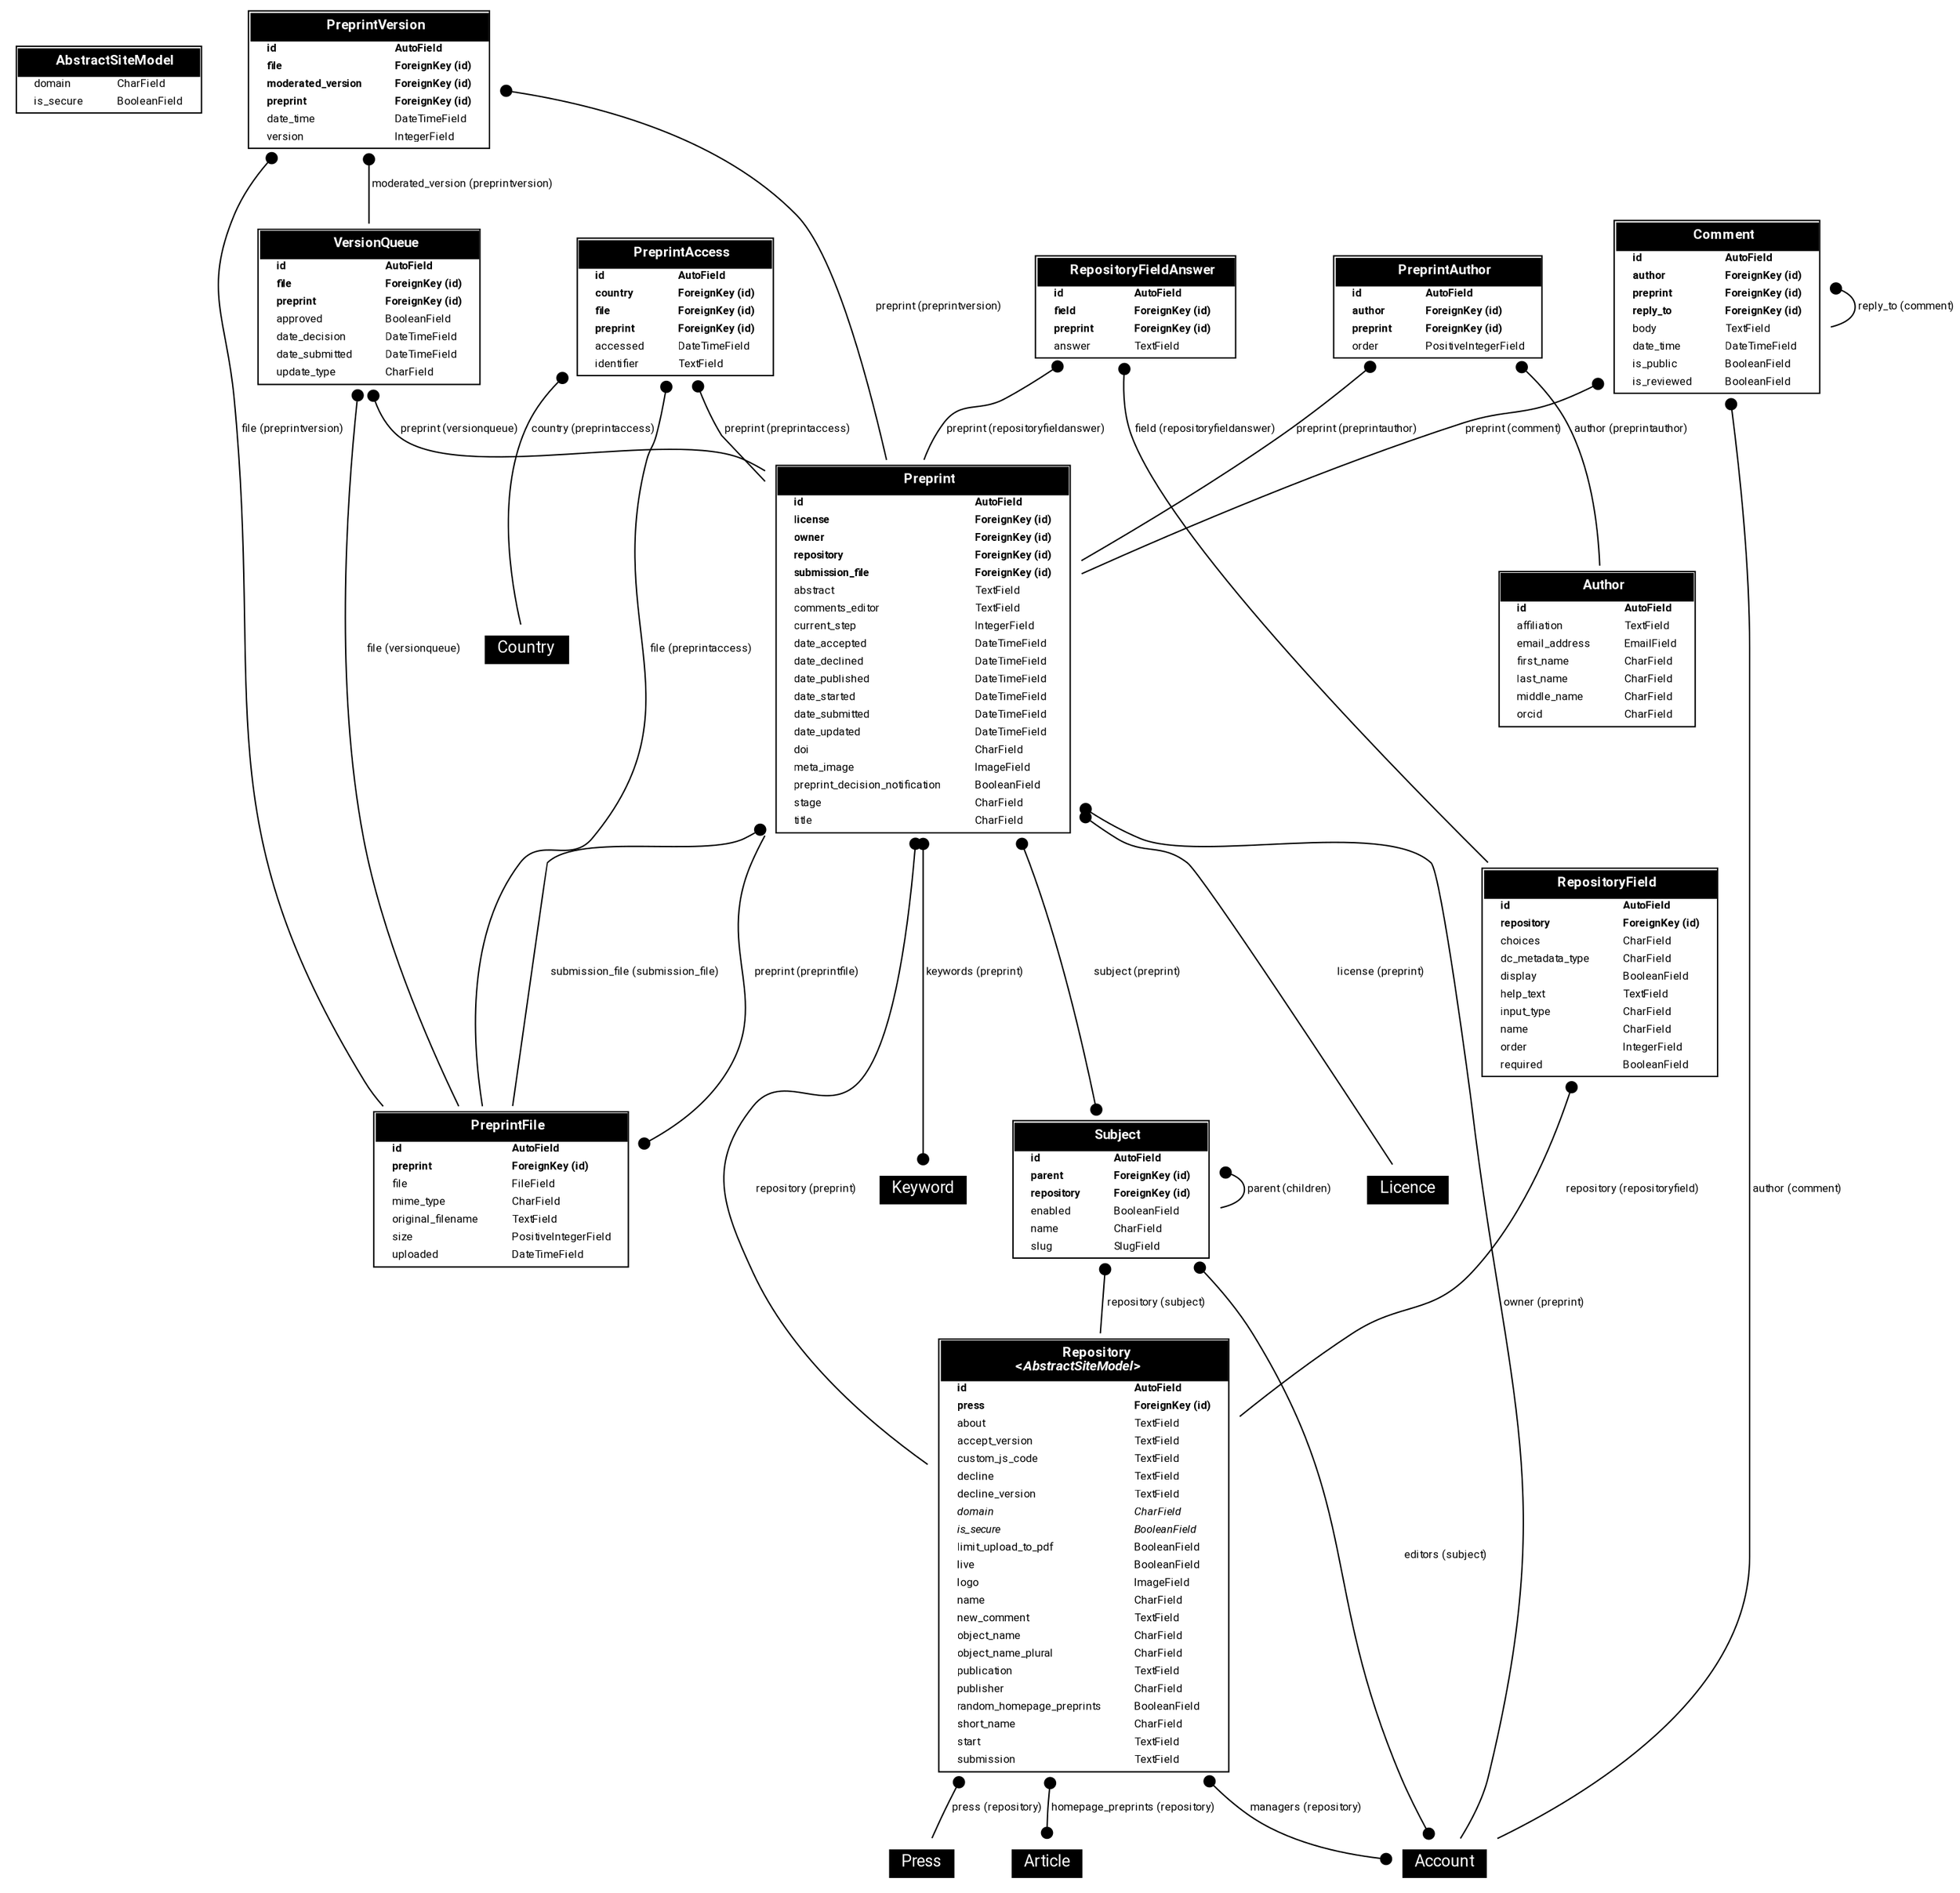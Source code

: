 digraph model_graph {
  // Dotfile by Django-Extensions graph_models
  // Created: 2020-08-31 16:04
  // Cli Options: repository

  fontname = "Roboto"
  fontsize = 8
  splines  = true

  node [
    fontname = "Roboto"
    fontsize = 8
    shape = "plaintext"
  ]

  edge [
    fontname = "Roboto"
    fontsize = 8
  ]

  // Labels


  core_model_utils_AbstractSiteModel [label=<
    <TABLE BGCOLOR="white" BORDER="1" CELLBORDER="0" CELLSPACING="0">
    <TR><TD COLSPAN="2" CELLPADDING="5" ALIGN="CENTER" BGCOLOR="#000000">
    <FONT FACE="Roboto" COLOR="white" POINT-SIZE="10"><B>
    AbstractSiteModel
    </B></FONT></TD></TR>
  
  
    <TR><TD ALIGN="LEFT" BORDER="0">
    <FONT FACE="Roboto">domain</FONT>
    </TD><TD ALIGN="LEFT">
    <FONT FACE="Roboto">CharField</FONT>
    </TD></TR>
  
  
  
    <TR><TD ALIGN="LEFT" BORDER="0">
    <FONT COLOR="#000000" FACE="Roboto">is_secure</FONT>
    </TD><TD ALIGN="LEFT">
    <FONT COLOR="#000000" FACE="Roboto">BooleanField</FONT>
    </TD></TR>
  
  
    </TABLE>
    >]

  repository_models_Repository [label=<
    <TABLE BGCOLOR="white" BORDER="1" CELLBORDER="0" CELLSPACING="0">
    <TR><TD COLSPAN="2" CELLPADDING="5" ALIGN="CENTER" BGCOLOR="#000000">
    <FONT FACE="Roboto" COLOR="white" POINT-SIZE="10"><B>
    Repository<BR/>&lt;<FONT FACE="Roboto"><I>AbstractSiteModel</I></FONT>&gt;
    </B></FONT></TD></TR>
  
  
    <TR><TD ALIGN="LEFT" BORDER="0">
    <FONT FACE="Roboto"><B>id</B></FONT>
    </TD><TD ALIGN="LEFT">
    <FONT FACE="Roboto"><B>AutoField</B></FONT>
    </TD></TR>
  
  
  
    <TR><TD ALIGN="LEFT" BORDER="0">
    <FONT FACE="Roboto"><B>press</B></FONT>
    </TD><TD ALIGN="LEFT">
    <FONT FACE="Roboto"><B>ForeignKey (id)</B></FONT>
    </TD></TR>
  
  
  
    <TR><TD ALIGN="LEFT" BORDER="0">
    <FONT COLOR="#000000" FACE="Roboto">about</FONT>
    </TD><TD ALIGN="LEFT">
    <FONT COLOR="#000000" FACE="Roboto">TextField</FONT>
    </TD></TR>
  
  
  
    <TR><TD ALIGN="LEFT" BORDER="0">
    <FONT COLOR="#000000" FACE="Roboto">accept_version</FONT>
    </TD><TD ALIGN="LEFT">
    <FONT COLOR="#000000" FACE="Roboto">TextField</FONT>
    </TD></TR>
  
  
  
    <TR><TD ALIGN="LEFT" BORDER="0">
    <FONT COLOR="#000000" FACE="Roboto">custom_js_code</FONT>
    </TD><TD ALIGN="LEFT">
    <FONT COLOR="#000000" FACE="Roboto">TextField</FONT>
    </TD></TR>
  
  
  
    <TR><TD ALIGN="LEFT" BORDER="0">
    <FONT COLOR="#000000" FACE="Roboto">decline</FONT>
    </TD><TD ALIGN="LEFT">
    <FONT COLOR="#000000" FACE="Roboto">TextField</FONT>
    </TD></TR>
  
  
  
    <TR><TD ALIGN="LEFT" BORDER="0">
    <FONT COLOR="#000000" FACE="Roboto">decline_version</FONT>
    </TD><TD ALIGN="LEFT">
    <FONT COLOR="#000000" FACE="Roboto">TextField</FONT>
    </TD></TR>
  
  
  
    <TR><TD ALIGN="LEFT" BORDER="0">
    <FONT FACE="Roboto"><I>domain</I></FONT>
    </TD><TD ALIGN="LEFT">
    <FONT FACE="Roboto"><I>CharField</I></FONT>
    </TD></TR>
  
  
  
    <TR><TD ALIGN="LEFT" BORDER="0">
    <FONT COLOR="#000000" FACE="Roboto"><I>is_secure</I></FONT>
    </TD><TD ALIGN="LEFT">
    <FONT COLOR="#000000" FACE="Roboto"><I>BooleanField</I></FONT>
    </TD></TR>
  
  
  
    <TR><TD ALIGN="LEFT" BORDER="0">
    <FONT COLOR="#000000" FACE="Roboto">limit_upload_to_pdf</FONT>
    </TD><TD ALIGN="LEFT">
    <FONT COLOR="#000000" FACE="Roboto">BooleanField</FONT>
    </TD></TR>
  
  
  
    <TR><TD ALIGN="LEFT" BORDER="0">
    <FONT COLOR="#000000" FACE="Roboto">live</FONT>
    </TD><TD ALIGN="LEFT">
    <FONT COLOR="#000000" FACE="Roboto">BooleanField</FONT>
    </TD></TR>
  
  
  
    <TR><TD ALIGN="LEFT" BORDER="0">
    <FONT COLOR="#000000" FACE="Roboto">logo</FONT>
    </TD><TD ALIGN="LEFT">
    <FONT COLOR="#000000" FACE="Roboto">ImageField</FONT>
    </TD></TR>
  
  
  
    <TR><TD ALIGN="LEFT" BORDER="0">
    <FONT FACE="Roboto">name</FONT>
    </TD><TD ALIGN="LEFT">
    <FONT FACE="Roboto">CharField</FONT>
    </TD></TR>
  
  
  
    <TR><TD ALIGN="LEFT" BORDER="0">
    <FONT COLOR="#000000" FACE="Roboto">new_comment</FONT>
    </TD><TD ALIGN="LEFT">
    <FONT COLOR="#000000" FACE="Roboto">TextField</FONT>
    </TD></TR>
  
  
  
    <TR><TD ALIGN="LEFT" BORDER="0">
    <FONT FACE="Roboto">object_name</FONT>
    </TD><TD ALIGN="LEFT">
    <FONT FACE="Roboto">CharField</FONT>
    </TD></TR>
  
  
  
    <TR><TD ALIGN="LEFT" BORDER="0">
    <FONT FACE="Roboto">object_name_plural</FONT>
    </TD><TD ALIGN="LEFT">
    <FONT FACE="Roboto">CharField</FONT>
    </TD></TR>
  
  
  
    <TR><TD ALIGN="LEFT" BORDER="0">
    <FONT COLOR="#000000" FACE="Roboto">publication</FONT>
    </TD><TD ALIGN="LEFT">
    <FONT COLOR="#000000" FACE="Roboto">TextField</FONT>
    </TD></TR>
  
  
  
    <TR><TD ALIGN="LEFT" BORDER="0">
    <FONT FACE="Roboto">publisher</FONT>
    </TD><TD ALIGN="LEFT">
    <FONT FACE="Roboto">CharField</FONT>
    </TD></TR>
  
  
  
    <TR><TD ALIGN="LEFT" BORDER="0">
    <FONT COLOR="#000000" FACE="Roboto">random_homepage_preprints</FONT>
    </TD><TD ALIGN="LEFT">
    <FONT COLOR="#000000" FACE="Roboto">BooleanField</FONT>
    </TD></TR>
  
  
  
    <TR><TD ALIGN="LEFT" BORDER="0">
    <FONT FACE="Roboto">short_name</FONT>
    </TD><TD ALIGN="LEFT">
    <FONT FACE="Roboto">CharField</FONT>
    </TD></TR>
  
  
  
    <TR><TD ALIGN="LEFT" BORDER="0">
    <FONT COLOR="#000000" FACE="Roboto">start</FONT>
    </TD><TD ALIGN="LEFT">
    <FONT COLOR="#000000" FACE="Roboto">TextField</FONT>
    </TD></TR>
  
  
  
    <TR><TD ALIGN="LEFT" BORDER="0">
    <FONT COLOR="#000000" FACE="Roboto">submission</FONT>
    </TD><TD ALIGN="LEFT">
    <FONT COLOR="#000000" FACE="Roboto">TextField</FONT>
    </TD></TR>
  
  
    </TABLE>
    >]

  repository_models_RepositoryField [label=<
    <TABLE BGCOLOR="white" BORDER="1" CELLBORDER="0" CELLSPACING="0">
    <TR><TD COLSPAN="2" CELLPADDING="5" ALIGN="CENTER" BGCOLOR="#000000">
    <FONT FACE="Roboto" COLOR="white" POINT-SIZE="10"><B>
    RepositoryField
    </B></FONT></TD></TR>
  
  
    <TR><TD ALIGN="LEFT" BORDER="0">
    <FONT FACE="Roboto"><B>id</B></FONT>
    </TD><TD ALIGN="LEFT">
    <FONT FACE="Roboto"><B>AutoField</B></FONT>
    </TD></TR>
  
  
  
    <TR><TD ALIGN="LEFT" BORDER="0">
    <FONT FACE="Roboto"><B>repository</B></FONT>
    </TD><TD ALIGN="LEFT">
    <FONT FACE="Roboto"><B>ForeignKey (id)</B></FONT>
    </TD></TR>
  
  
  
    <TR><TD ALIGN="LEFT" BORDER="0">
    <FONT COLOR="#000000" FACE="Roboto">choices</FONT>
    </TD><TD ALIGN="LEFT">
    <FONT COLOR="#000000" FACE="Roboto">CharField</FONT>
    </TD></TR>
  
  
  
    <TR><TD ALIGN="LEFT" BORDER="0">
    <FONT COLOR="#000000" FACE="Roboto">dc_metadata_type</FONT>
    </TD><TD ALIGN="LEFT">
    <FONT COLOR="#000000" FACE="Roboto">CharField</FONT>
    </TD></TR>
  
  
  
    <TR><TD ALIGN="LEFT" BORDER="0">
    <FONT COLOR="#000000" FACE="Roboto">display</FONT>
    </TD><TD ALIGN="LEFT">
    <FONT COLOR="#000000" FACE="Roboto">BooleanField</FONT>
    </TD></TR>
  
  
  
    <TR><TD ALIGN="LEFT" BORDER="0">
    <FONT COLOR="#000000" FACE="Roboto">help_text</FONT>
    </TD><TD ALIGN="LEFT">
    <FONT COLOR="#000000" FACE="Roboto">TextField</FONT>
    </TD></TR>
  
  
  
    <TR><TD ALIGN="LEFT" BORDER="0">
    <FONT FACE="Roboto">input_type</FONT>
    </TD><TD ALIGN="LEFT">
    <FONT FACE="Roboto">CharField</FONT>
    </TD></TR>
  
  
  
    <TR><TD ALIGN="LEFT" BORDER="0">
    <FONT FACE="Roboto">name</FONT>
    </TD><TD ALIGN="LEFT">
    <FONT FACE="Roboto">CharField</FONT>
    </TD></TR>
  
  
  
    <TR><TD ALIGN="LEFT" BORDER="0">
    <FONT FACE="Roboto">order</FONT>
    </TD><TD ALIGN="LEFT">
    <FONT FACE="Roboto">IntegerField</FONT>
    </TD></TR>
  
  
  
    <TR><TD ALIGN="LEFT" BORDER="0">
    <FONT COLOR="#000000" FACE="Roboto">required</FONT>
    </TD><TD ALIGN="LEFT">
    <FONT COLOR="#000000" FACE="Roboto">BooleanField</FONT>
    </TD></TR>
  
  
    </TABLE>
    >]

  repository_models_RepositoryFieldAnswer [label=<
    <TABLE BGCOLOR="white" BORDER="1" CELLBORDER="0" CELLSPACING="0">
    <TR><TD COLSPAN="2" CELLPADDING="5" ALIGN="CENTER" BGCOLOR="#000000">
    <FONT FACE="Roboto" COLOR="white" POINT-SIZE="10"><B>
    RepositoryFieldAnswer
    </B></FONT></TD></TR>
  
  
    <TR><TD ALIGN="LEFT" BORDER="0">
    <FONT FACE="Roboto"><B>id</B></FONT>
    </TD><TD ALIGN="LEFT">
    <FONT FACE="Roboto"><B>AutoField</B></FONT>
    </TD></TR>
  
  
  
    <TR><TD ALIGN="LEFT" BORDER="0">
    <FONT COLOR="#000000" FACE="Roboto"><B>field</B></FONT>
    </TD><TD ALIGN="LEFT">
    <FONT COLOR="#000000" FACE="Roboto"><B>ForeignKey (id)</B></FONT>
    </TD></TR>
  
  
  
    <TR><TD ALIGN="LEFT" BORDER="0">
    <FONT FACE="Roboto"><B>preprint</B></FONT>
    </TD><TD ALIGN="LEFT">
    <FONT FACE="Roboto"><B>ForeignKey (id)</B></FONT>
    </TD></TR>
  
  
  
    <TR><TD ALIGN="LEFT" BORDER="0">
    <FONT FACE="Roboto">answer</FONT>
    </TD><TD ALIGN="LEFT">
    <FONT FACE="Roboto">TextField</FONT>
    </TD></TR>
  
  
    </TABLE>
    >]

  repository_models_Preprint [label=<
    <TABLE BGCOLOR="white" BORDER="1" CELLBORDER="0" CELLSPACING="0">
    <TR><TD COLSPAN="2" CELLPADDING="5" ALIGN="CENTER" BGCOLOR="#000000">
    <FONT FACE="Roboto" COLOR="white" POINT-SIZE="10"><B>
    Preprint
    </B></FONT></TD></TR>
  
  
    <TR><TD ALIGN="LEFT" BORDER="0">
    <FONT FACE="Roboto"><B>id</B></FONT>
    </TD><TD ALIGN="LEFT">
    <FONT FACE="Roboto"><B>AutoField</B></FONT>
    </TD></TR>
  
  
  
    <TR><TD ALIGN="LEFT" BORDER="0">
    <FONT COLOR="#000000" FACE="Roboto"><B>license</B></FONT>
    </TD><TD ALIGN="LEFT">
    <FONT COLOR="#000000" FACE="Roboto"><B>ForeignKey (id)</B></FONT>
    </TD></TR>
  
  
  
    <TR><TD ALIGN="LEFT" BORDER="0">
    <FONT FACE="Roboto"><B>owner</B></FONT>
    </TD><TD ALIGN="LEFT">
    <FONT FACE="Roboto"><B>ForeignKey (id)</B></FONT>
    </TD></TR>
  
  
  
    <TR><TD ALIGN="LEFT" BORDER="0">
    <FONT FACE="Roboto"><B>repository</B></FONT>
    </TD><TD ALIGN="LEFT">
    <FONT FACE="Roboto"><B>ForeignKey (id)</B></FONT>
    </TD></TR>
  
  
  
    <TR><TD ALIGN="LEFT" BORDER="0">
    <FONT COLOR="#000000" FACE="Roboto"><B>submission_file</B></FONT>
    </TD><TD ALIGN="LEFT">
    <FONT COLOR="#000000" FACE="Roboto"><B>ForeignKey (id)</B></FONT>
    </TD></TR>
  
  
  
    <TR><TD ALIGN="LEFT" BORDER="0">
    <FONT COLOR="#000000" FACE="Roboto">abstract</FONT>
    </TD><TD ALIGN="LEFT">
    <FONT COLOR="#000000" FACE="Roboto">TextField</FONT>
    </TD></TR>
  
  
  
    <TR><TD ALIGN="LEFT" BORDER="0">
    <FONT COLOR="#000000" FACE="Roboto">comments_editor</FONT>
    </TD><TD ALIGN="LEFT">
    <FONT COLOR="#000000" FACE="Roboto">TextField</FONT>
    </TD></TR>
  
  
  
    <TR><TD ALIGN="LEFT" BORDER="0">
    <FONT FACE="Roboto">current_step</FONT>
    </TD><TD ALIGN="LEFT">
    <FONT FACE="Roboto">IntegerField</FONT>
    </TD></TR>
  
  
  
    <TR><TD ALIGN="LEFT" BORDER="0">
    <FONT COLOR="#000000" FACE="Roboto">date_accepted</FONT>
    </TD><TD ALIGN="LEFT">
    <FONT COLOR="#000000" FACE="Roboto">DateTimeField</FONT>
    </TD></TR>
  
  
  
    <TR><TD ALIGN="LEFT" BORDER="0">
    <FONT COLOR="#000000" FACE="Roboto">date_declined</FONT>
    </TD><TD ALIGN="LEFT">
    <FONT COLOR="#000000" FACE="Roboto">DateTimeField</FONT>
    </TD></TR>
  
  
  
    <TR><TD ALIGN="LEFT" BORDER="0">
    <FONT COLOR="#000000" FACE="Roboto">date_published</FONT>
    </TD><TD ALIGN="LEFT">
    <FONT COLOR="#000000" FACE="Roboto">DateTimeField</FONT>
    </TD></TR>
  
  
  
    <TR><TD ALIGN="LEFT" BORDER="0">
    <FONT FACE="Roboto">date_started</FONT>
    </TD><TD ALIGN="LEFT">
    <FONT FACE="Roboto">DateTimeField</FONT>
    </TD></TR>
  
  
  
    <TR><TD ALIGN="LEFT" BORDER="0">
    <FONT COLOR="#000000" FACE="Roboto">date_submitted</FONT>
    </TD><TD ALIGN="LEFT">
    <FONT COLOR="#000000" FACE="Roboto">DateTimeField</FONT>
    </TD></TR>
  
  
  
    <TR><TD ALIGN="LEFT" BORDER="0">
    <FONT COLOR="#000000" FACE="Roboto">date_updated</FONT>
    </TD><TD ALIGN="LEFT">
    <FONT COLOR="#000000" FACE="Roboto">DateTimeField</FONT>
    </TD></TR>
  
  
  
    <TR><TD ALIGN="LEFT" BORDER="0">
    <FONT COLOR="#000000" FACE="Roboto">doi</FONT>
    </TD><TD ALIGN="LEFT">
    <FONT COLOR="#000000" FACE="Roboto">CharField</FONT>
    </TD></TR>
  
  
  
    <TR><TD ALIGN="LEFT" BORDER="0">
    <FONT COLOR="#000000" FACE="Roboto">meta_image</FONT>
    </TD><TD ALIGN="LEFT">
    <FONT COLOR="#000000" FACE="Roboto">ImageField</FONT>
    </TD></TR>
  
  
  
    <TR><TD ALIGN="LEFT" BORDER="0">
    <FONT COLOR="#000000" FACE="Roboto">preprint_decision_notification</FONT>
    </TD><TD ALIGN="LEFT">
    <FONT COLOR="#000000" FACE="Roboto">BooleanField</FONT>
    </TD></TR>
  
  
  
    <TR><TD ALIGN="LEFT" BORDER="0">
    <FONT FACE="Roboto">stage</FONT>
    </TD><TD ALIGN="LEFT">
    <FONT FACE="Roboto">CharField</FONT>
    </TD></TR>
  
  
  
    <TR><TD ALIGN="LEFT" BORDER="0">
    <FONT FACE="Roboto">title</FONT>
    </TD><TD ALIGN="LEFT">
    <FONT FACE="Roboto">CharField</FONT>
    </TD></TR>
  
  
    </TABLE>
    >]

  repository_models_PreprintFile [label=<
    <TABLE BGCOLOR="white" BORDER="1" CELLBORDER="0" CELLSPACING="0">
    <TR><TD COLSPAN="2" CELLPADDING="5" ALIGN="CENTER" BGCOLOR="#000000">
    <FONT FACE="Roboto" COLOR="white" POINT-SIZE="10"><B>
    PreprintFile
    </B></FONT></TD></TR>
  
  
    <TR><TD ALIGN="LEFT" BORDER="0">
    <FONT FACE="Roboto"><B>id</B></FONT>
    </TD><TD ALIGN="LEFT">
    <FONT FACE="Roboto"><B>AutoField</B></FONT>
    </TD></TR>
  
  
  
    <TR><TD ALIGN="LEFT" BORDER="0">
    <FONT FACE="Roboto"><B>preprint</B></FONT>
    </TD><TD ALIGN="LEFT">
    <FONT FACE="Roboto"><B>ForeignKey (id)</B></FONT>
    </TD></TR>
  
  
  
    <TR><TD ALIGN="LEFT" BORDER="0">
    <FONT FACE="Roboto">file</FONT>
    </TD><TD ALIGN="LEFT">
    <FONT FACE="Roboto">FileField</FONT>
    </TD></TR>
  
  
  
    <TR><TD ALIGN="LEFT" BORDER="0">
    <FONT COLOR="#000000" FACE="Roboto">mime_type</FONT>
    </TD><TD ALIGN="LEFT">
    <FONT COLOR="#000000" FACE="Roboto">CharField</FONT>
    </TD></TR>
  
  
  
    <TR><TD ALIGN="LEFT" BORDER="0">
    <FONT FACE="Roboto">original_filename</FONT>
    </TD><TD ALIGN="LEFT">
    <FONT FACE="Roboto">TextField</FONT>
    </TD></TR>
  
  
  
    <TR><TD ALIGN="LEFT" BORDER="0">
    <FONT FACE="Roboto">size</FONT>
    </TD><TD ALIGN="LEFT">
    <FONT FACE="Roboto">PositiveIntegerField</FONT>
    </TD></TR>
  
  
  
    <TR><TD ALIGN="LEFT" BORDER="0">
    <FONT FACE="Roboto">uploaded</FONT>
    </TD><TD ALIGN="LEFT">
    <FONT FACE="Roboto">DateTimeField</FONT>
    </TD></TR>
  
  
    </TABLE>
    >]

  repository_models_PreprintAccess [label=<
    <TABLE BGCOLOR="white" BORDER="1" CELLBORDER="0" CELLSPACING="0">
    <TR><TD COLSPAN="2" CELLPADDING="5" ALIGN="CENTER" BGCOLOR="#000000">
    <FONT FACE="Roboto" COLOR="white" POINT-SIZE="10"><B>
    PreprintAccess
    </B></FONT></TD></TR>
  
  
    <TR><TD ALIGN="LEFT" BORDER="0">
    <FONT FACE="Roboto"><B>id</B></FONT>
    </TD><TD ALIGN="LEFT">
    <FONT FACE="Roboto"><B>AutoField</B></FONT>
    </TD></TR>
  
  
  
    <TR><TD ALIGN="LEFT" BORDER="0">
    <FONT COLOR="#000000" FACE="Roboto"><B>country</B></FONT>
    </TD><TD ALIGN="LEFT">
    <FONT COLOR="#000000" FACE="Roboto"><B>ForeignKey (id)</B></FONT>
    </TD></TR>
  
  
  
    <TR><TD ALIGN="LEFT" BORDER="0">
    <FONT COLOR="#000000" FACE="Roboto"><B>file</B></FONT>
    </TD><TD ALIGN="LEFT">
    <FONT COLOR="#000000" FACE="Roboto"><B>ForeignKey (id)</B></FONT>
    </TD></TR>
  
  
  
    <TR><TD ALIGN="LEFT" BORDER="0">
    <FONT FACE="Roboto"><B>preprint</B></FONT>
    </TD><TD ALIGN="LEFT">
    <FONT FACE="Roboto"><B>ForeignKey (id)</B></FONT>
    </TD></TR>
  
  
  
    <TR><TD ALIGN="LEFT" BORDER="0">
    <FONT COLOR="#000000" FACE="Roboto">accessed</FONT>
    </TD><TD ALIGN="LEFT">
    <FONT COLOR="#000000" FACE="Roboto">DateTimeField</FONT>
    </TD></TR>
  
  
  
    <TR><TD ALIGN="LEFT" BORDER="0">
    <FONT COLOR="#000000" FACE="Roboto">identifier</FONT>
    </TD><TD ALIGN="LEFT">
    <FONT COLOR="#000000" FACE="Roboto">TextField</FONT>
    </TD></TR>
  
  
    </TABLE>
    >]

  repository_models_PreprintAuthor [label=<
    <TABLE BGCOLOR="white" BORDER="1" CELLBORDER="0" CELLSPACING="0">
    <TR><TD COLSPAN="2" CELLPADDING="5" ALIGN="CENTER" BGCOLOR="#000000">
    <FONT FACE="Roboto" COLOR="white" POINT-SIZE="10"><B>
    PreprintAuthor
    </B></FONT></TD></TR>
  
  
    <TR><TD ALIGN="LEFT" BORDER="0">
    <FONT FACE="Roboto"><B>id</B></FONT>
    </TD><TD ALIGN="LEFT">
    <FONT FACE="Roboto"><B>AutoField</B></FONT>
    </TD></TR>
  
  
  
    <TR><TD ALIGN="LEFT" BORDER="0">
    <FONT FACE="Roboto"><B>author</B></FONT>
    </TD><TD ALIGN="LEFT">
    <FONT FACE="Roboto"><B>ForeignKey (id)</B></FONT>
    </TD></TR>
  
  
  
    <TR><TD ALIGN="LEFT" BORDER="0">
    <FONT FACE="Roboto"><B>preprint</B></FONT>
    </TD><TD ALIGN="LEFT">
    <FONT FACE="Roboto"><B>ForeignKey (id)</B></FONT>
    </TD></TR>
  
  
  
    <TR><TD ALIGN="LEFT" BORDER="0">
    <FONT FACE="Roboto">order</FONT>
    </TD><TD ALIGN="LEFT">
    <FONT FACE="Roboto">PositiveIntegerField</FONT>
    </TD></TR>
  
  
    </TABLE>
    >]

  repository_models_Author [label=<
    <TABLE BGCOLOR="white" BORDER="1" CELLBORDER="0" CELLSPACING="0">
    <TR><TD COLSPAN="2" CELLPADDING="5" ALIGN="CENTER" BGCOLOR="#000000">
    <FONT FACE="Roboto" COLOR="white" POINT-SIZE="10"><B>
    Author
    </B></FONT></TD></TR>
  
  
    <TR><TD ALIGN="LEFT" BORDER="0">
    <FONT FACE="Roboto"><B>id</B></FONT>
    </TD><TD ALIGN="LEFT">
    <FONT FACE="Roboto"><B>AutoField</B></FONT>
    </TD></TR>
  
  
  
    <TR><TD ALIGN="LEFT" BORDER="0">
    <FONT COLOR="#000000" FACE="Roboto">affiliation</FONT>
    </TD><TD ALIGN="LEFT">
    <FONT COLOR="#000000" FACE="Roboto">TextField</FONT>
    </TD></TR>
  
  
  
    <TR><TD ALIGN="LEFT" BORDER="0">
    <FONT FACE="Roboto">email_address</FONT>
    </TD><TD ALIGN="LEFT">
    <FONT FACE="Roboto">EmailField</FONT>
    </TD></TR>
  
  
  
    <TR><TD ALIGN="LEFT" BORDER="0">
    <FONT FACE="Roboto">first_name</FONT>
    </TD><TD ALIGN="LEFT">
    <FONT FACE="Roboto">CharField</FONT>
    </TD></TR>
  
  
  
    <TR><TD ALIGN="LEFT" BORDER="0">
    <FONT FACE="Roboto">last_name</FONT>
    </TD><TD ALIGN="LEFT">
    <FONT FACE="Roboto">CharField</FONT>
    </TD></TR>
  
  
  
    <TR><TD ALIGN="LEFT" BORDER="0">
    <FONT COLOR="#000000" FACE="Roboto">middle_name</FONT>
    </TD><TD ALIGN="LEFT">
    <FONT COLOR="#000000" FACE="Roboto">CharField</FONT>
    </TD></TR>
  
  
  
    <TR><TD ALIGN="LEFT" BORDER="0">
    <FONT COLOR="#000000" FACE="Roboto">orcid</FONT>
    </TD><TD ALIGN="LEFT">
    <FONT COLOR="#000000" FACE="Roboto">CharField</FONT>
    </TD></TR>
  
  
    </TABLE>
    >]

  repository_models_PreprintVersion [label=<
    <TABLE BGCOLOR="white" BORDER="1" CELLBORDER="0" CELLSPACING="0">
    <TR><TD COLSPAN="2" CELLPADDING="5" ALIGN="CENTER" BGCOLOR="#000000">
    <FONT FACE="Roboto" COLOR="white" POINT-SIZE="10"><B>
    PreprintVersion
    </B></FONT></TD></TR>
  
  
    <TR><TD ALIGN="LEFT" BORDER="0">
    <FONT FACE="Roboto"><B>id</B></FONT>
    </TD><TD ALIGN="LEFT">
    <FONT FACE="Roboto"><B>AutoField</B></FONT>
    </TD></TR>
  
  
  
    <TR><TD ALIGN="LEFT" BORDER="0">
    <FONT FACE="Roboto"><B>file</B></FONT>
    </TD><TD ALIGN="LEFT">
    <FONT FACE="Roboto"><B>ForeignKey (id)</B></FONT>
    </TD></TR>
  
  
  
    <TR><TD ALIGN="LEFT" BORDER="0">
    <FONT COLOR="#000000" FACE="Roboto"><B>moderated_version</B></FONT>
    </TD><TD ALIGN="LEFT">
    <FONT COLOR="#000000" FACE="Roboto"><B>ForeignKey (id)</B></FONT>
    </TD></TR>
  
  
  
    <TR><TD ALIGN="LEFT" BORDER="0">
    <FONT FACE="Roboto"><B>preprint</B></FONT>
    </TD><TD ALIGN="LEFT">
    <FONT FACE="Roboto"><B>ForeignKey (id)</B></FONT>
    </TD></TR>
  
  
  
    <TR><TD ALIGN="LEFT" BORDER="0">
    <FONT FACE="Roboto">date_time</FONT>
    </TD><TD ALIGN="LEFT">
    <FONT FACE="Roboto">DateTimeField</FONT>
    </TD></TR>
  
  
  
    <TR><TD ALIGN="LEFT" BORDER="0">
    <FONT FACE="Roboto">version</FONT>
    </TD><TD ALIGN="LEFT">
    <FONT FACE="Roboto">IntegerField</FONT>
    </TD></TR>
  
  
    </TABLE>
    >]

  repository_models_Comment [label=<
    <TABLE BGCOLOR="white" BORDER="1" CELLBORDER="0" CELLSPACING="0">
    <TR><TD COLSPAN="2" CELLPADDING="5" ALIGN="CENTER" BGCOLOR="#000000">
    <FONT FACE="Roboto" COLOR="white" POINT-SIZE="10"><B>
    Comment
    </B></FONT></TD></TR>
  
  
    <TR><TD ALIGN="LEFT" BORDER="0">
    <FONT FACE="Roboto"><B>id</B></FONT>
    </TD><TD ALIGN="LEFT">
    <FONT FACE="Roboto"><B>AutoField</B></FONT>
    </TD></TR>
  
  
  
    <TR><TD ALIGN="LEFT" BORDER="0">
    <FONT FACE="Roboto"><B>author</B></FONT>
    </TD><TD ALIGN="LEFT">
    <FONT FACE="Roboto"><B>ForeignKey (id)</B></FONT>
    </TD></TR>
  
  
  
    <TR><TD ALIGN="LEFT" BORDER="0">
    <FONT FACE="Roboto"><B>preprint</B></FONT>
    </TD><TD ALIGN="LEFT">
    <FONT FACE="Roboto"><B>ForeignKey (id)</B></FONT>
    </TD></TR>
  
  
  
    <TR><TD ALIGN="LEFT" BORDER="0">
    <FONT COLOR="#000000" FACE="Roboto"><B>reply_to</B></FONT>
    </TD><TD ALIGN="LEFT">
    <FONT COLOR="#000000" FACE="Roboto"><B>ForeignKey (id)</B></FONT>
    </TD></TR>
  
  
  
    <TR><TD ALIGN="LEFT" BORDER="0">
    <FONT FACE="Roboto">body</FONT>
    </TD><TD ALIGN="LEFT">
    <FONT FACE="Roboto">TextField</FONT>
    </TD></TR>
  
  
  
    <TR><TD ALIGN="LEFT" BORDER="0">
    <FONT FACE="Roboto">date_time</FONT>
    </TD><TD ALIGN="LEFT">
    <FONT FACE="Roboto">DateTimeField</FONT>
    </TD></TR>
  
  
  
    <TR><TD ALIGN="LEFT" BORDER="0">
    <FONT COLOR="#000000" FACE="Roboto">is_public</FONT>
    </TD><TD ALIGN="LEFT">
    <FONT COLOR="#000000" FACE="Roboto">BooleanField</FONT>
    </TD></TR>
  
  
  
    <TR><TD ALIGN="LEFT" BORDER="0">
    <FONT COLOR="#000000" FACE="Roboto">is_reviewed</FONT>
    </TD><TD ALIGN="LEFT">
    <FONT COLOR="#000000" FACE="Roboto">BooleanField</FONT>
    </TD></TR>
  
  
    </TABLE>
    >]

  repository_models_Subject [label=<
    <TABLE BGCOLOR="white" BORDER="1" CELLBORDER="0" CELLSPACING="0">
    <TR><TD COLSPAN="2" CELLPADDING="5" ALIGN="CENTER" BGCOLOR="#000000">
    <FONT FACE="Roboto" COLOR="white" POINT-SIZE="10"><B>
    Subject
    </B></FONT></TD></TR>
  
  
    <TR><TD ALIGN="LEFT" BORDER="0">
    <FONT FACE="Roboto"><B>id</B></FONT>
    </TD><TD ALIGN="LEFT">
    <FONT FACE="Roboto"><B>AutoField</B></FONT>
    </TD></TR>
  
  
  
    <TR><TD ALIGN="LEFT" BORDER="0">
    <FONT COLOR="#000000" FACE="Roboto"><B>parent</B></FONT>
    </TD><TD ALIGN="LEFT">
    <FONT COLOR="#000000" FACE="Roboto"><B>ForeignKey (id)</B></FONT>
    </TD></TR>
  
  
  
    <TR><TD ALIGN="LEFT" BORDER="0">
    <FONT FACE="Roboto"><B>repository</B></FONT>
    </TD><TD ALIGN="LEFT">
    <FONT FACE="Roboto"><B>ForeignKey (id)</B></FONT>
    </TD></TR>
  
  
  
    <TR><TD ALIGN="LEFT" BORDER="0">
    <FONT COLOR="#000000" FACE="Roboto">enabled</FONT>
    </TD><TD ALIGN="LEFT">
    <FONT COLOR="#000000" FACE="Roboto">BooleanField</FONT>
    </TD></TR>
  
  
  
    <TR><TD ALIGN="LEFT" BORDER="0">
    <FONT FACE="Roboto">name</FONT>
    </TD><TD ALIGN="LEFT">
    <FONT FACE="Roboto">CharField</FONT>
    </TD></TR>
  
  
  
    <TR><TD ALIGN="LEFT" BORDER="0">
    <FONT COLOR="#000000" FACE="Roboto">slug</FONT>
    </TD><TD ALIGN="LEFT">
    <FONT COLOR="#000000" FACE="Roboto">SlugField</FONT>
    </TD></TR>
  
  
    </TABLE>
    >]

  repository_models_VersionQueue [label=<
    <TABLE BGCOLOR="white" BORDER="1" CELLBORDER="0" CELLSPACING="0">
    <TR><TD COLSPAN="2" CELLPADDING="5" ALIGN="CENTER" BGCOLOR="#000000">
    <FONT FACE="Roboto" COLOR="white" POINT-SIZE="10"><B>
    VersionQueue
    </B></FONT></TD></TR>
  
  
    <TR><TD ALIGN="LEFT" BORDER="0">
    <FONT FACE="Roboto"><B>id</B></FONT>
    </TD><TD ALIGN="LEFT">
    <FONT FACE="Roboto"><B>AutoField</B></FONT>
    </TD></TR>
  
  
  
    <TR><TD ALIGN="LEFT" BORDER="0">
    <FONT FACE="Roboto"><B>file</B></FONT>
    </TD><TD ALIGN="LEFT">
    <FONT FACE="Roboto"><B>ForeignKey (id)</B></FONT>
    </TD></TR>
  
  
  
    <TR><TD ALIGN="LEFT" BORDER="0">
    <FONT FACE="Roboto"><B>preprint</B></FONT>
    </TD><TD ALIGN="LEFT">
    <FONT FACE="Roboto"><B>ForeignKey (id)</B></FONT>
    </TD></TR>
  
  
  
    <TR><TD ALIGN="LEFT" BORDER="0">
    <FONT COLOR="#000000" FACE="Roboto">approved</FONT>
    </TD><TD ALIGN="LEFT">
    <FONT COLOR="#000000" FACE="Roboto">BooleanField</FONT>
    </TD></TR>
  
  
  
    <TR><TD ALIGN="LEFT" BORDER="0">
    <FONT COLOR="#000000" FACE="Roboto">date_decision</FONT>
    </TD><TD ALIGN="LEFT">
    <FONT COLOR="#000000" FACE="Roboto">DateTimeField</FONT>
    </TD></TR>
  
  
  
    <TR><TD ALIGN="LEFT" BORDER="0">
    <FONT FACE="Roboto">date_submitted</FONT>
    </TD><TD ALIGN="LEFT">
    <FONT FACE="Roboto">DateTimeField</FONT>
    </TD></TR>
  
  
  
    <TR><TD ALIGN="LEFT" BORDER="0">
    <FONT FACE="Roboto">update_type</FONT>
    </TD><TD ALIGN="LEFT">
    <FONT FACE="Roboto">CharField</FONT>
    </TD></TR>
  
  
    </TABLE>
    >]




  // Relations
  press_models_Press [label=<
  <TABLE BGCOLOR="white" BORDER="0" CELLBORDER="0" CELLSPACING="0">
  <TR><TD COLSPAN="2" CELLPADDING="4" ALIGN="CENTER" BGCOLOR="#000000">
  <FONT FACE="Roboto" POINT-SIZE="12" COLOR="white">Press</FONT>
  </TD></TR>
  </TABLE>
  >]
  repository_models_Repository -> press_models_Press
  [label=" press (repository)"] [arrowhead=none, arrowtail=dot, dir=both];
  core_models_Account [label=<
  <TABLE BGCOLOR="white" BORDER="0" CELLBORDER="0" CELLSPACING="0">
  <TR><TD COLSPAN="2" CELLPADDING="4" ALIGN="CENTER" BGCOLOR="#000000">
  <FONT FACE="Roboto" POINT-SIZE="12" COLOR="white">Account</FONT>
  </TD></TR>
  </TABLE>
  >]
  repository_models_Repository -> core_models_Account
  [label=" managers (repository)"] [arrowhead=dot arrowtail=dot, dir=both];
  submission_models_Article [label=<
  <TABLE BGCOLOR="white" BORDER="0" CELLBORDER="0" CELLSPACING="0">
  <TR><TD COLSPAN="2" CELLPADDING="4" ALIGN="CENTER" BGCOLOR="#000000">
  <FONT FACE="Roboto" POINT-SIZE="12" COLOR="white">Article</FONT>
  </TD></TR>
  </TABLE>
  >]
  repository_models_Repository -> submission_models_Article
  [label=" homepage_preprints (repository)"] [arrowhead=dot arrowtail=dot, dir=both];

  repository_models_RepositoryField -> repository_models_Repository
  [label=" repository (repositoryfield)"] [arrowhead=none, arrowtail=dot, dir=both];

  repository_models_RepositoryFieldAnswer -> repository_models_RepositoryField
  [label=" field (repositoryfieldanswer)"] [arrowhead=none, arrowtail=dot, dir=both];

  repository_models_RepositoryFieldAnswer -> repository_models_Preprint
  [label=" preprint (repositoryfieldanswer)"] [arrowhead=none, arrowtail=dot, dir=both];

  repository_models_Preprint -> repository_models_Repository
  [label=" repository (preprint)"] [arrowhead=none, arrowtail=dot, dir=both];
  core_models_Account [label=<
  <TABLE BGCOLOR="white" BORDER="0" CELLBORDER="0" CELLSPACING="0">
  <TR><TD COLSPAN="2" CELLPADDING="4" ALIGN="CENTER" BGCOLOR="#000000">
  <FONT FACE="Roboto" POINT-SIZE="12" COLOR="white">Account</FONT>
  </TD></TR>
  </TABLE>
  >]
  repository_models_Preprint -> core_models_Account
  [label=" owner (preprint)"] [arrowhead=none, arrowtail=dot, dir=both];

  repository_models_Preprint -> repository_models_PreprintFile
  [label=" submission_file (submission_file)"] [arrowhead=none, arrowtail=dot, dir=both];
  submission_models_Licence [label=<
  <TABLE BGCOLOR="white" BORDER="0" CELLBORDER="0" CELLSPACING="0">
  <TR><TD COLSPAN="2" CELLPADDING="4" ALIGN="CENTER" BGCOLOR="#000000">
  <FONT FACE="Roboto" POINT-SIZE="12" COLOR="white">Licence</FONT>
  </TD></TR>
  </TABLE>
  >]
  repository_models_Preprint -> submission_models_Licence
  [label=" license (preprint)"] [arrowhead=none, arrowtail=dot, dir=both];

  repository_models_Preprint -> repository_models_Subject
  [label=" subject (preprint)"] [arrowhead=dot arrowtail=dot, dir=both];
  submission_models_Keyword [label=<
  <TABLE BGCOLOR="white" BORDER="0" CELLBORDER="0" CELLSPACING="0">
  <TR><TD COLSPAN="2" CELLPADDING="4" ALIGN="CENTER" BGCOLOR="#000000">
  <FONT FACE="Roboto" POINT-SIZE="12" COLOR="white">Keyword</FONT>
  </TD></TR>
  </TABLE>
  >]
  repository_models_Preprint -> submission_models_Keyword
  [label=" keywords (preprint)"] [arrowhead=dot arrowtail=dot, dir=both];

  repository_models_PreprintFile -> repository_models_Preprint
  [label=" preprint (preprintfile)"] [arrowhead=none, arrowtail=dot, dir=both];

  repository_models_PreprintAccess -> repository_models_Preprint
  [label=" preprint (preprintaccess)"] [arrowhead=none, arrowtail=dot, dir=both];

  repository_models_PreprintAccess -> repository_models_PreprintFile
  [label=" file (preprintaccess)"] [arrowhead=none, arrowtail=dot, dir=both];
  core_models_Country [label=<
  <TABLE BGCOLOR="white" BORDER="0" CELLBORDER="0" CELLSPACING="0">
  <TR><TD COLSPAN="2" CELLPADDING="4" ALIGN="CENTER" BGCOLOR="#000000">
  <FONT FACE="Roboto" POINT-SIZE="12" COLOR="white">Country</FONT>
  </TD></TR>
  </TABLE>
  >]
  repository_models_PreprintAccess -> core_models_Country
  [label=" country (preprintaccess)"] [arrowhead=none, arrowtail=dot, dir=both];

  repository_models_PreprintAuthor -> repository_models_Preprint
  [label=" preprint (preprintauthor)"] [arrowhead=none, arrowtail=dot, dir=both];

  repository_models_PreprintAuthor -> repository_models_Author
  [label=" author (preprintauthor)"] [arrowhead=none, arrowtail=dot, dir=both];

  repository_models_PreprintVersion -> repository_models_Preprint
  [label=" preprint (preprintversion)"] [arrowhead=none, arrowtail=dot, dir=both];

  repository_models_PreprintVersion -> repository_models_PreprintFile
  [label=" file (preprintversion)"] [arrowhead=none, arrowtail=dot, dir=both];

  repository_models_PreprintVersion -> repository_models_VersionQueue
  [label=" moderated_version (preprintversion)"] [arrowhead=none, arrowtail=dot, dir=both];
  core_models_Account [label=<
  <TABLE BGCOLOR="white" BORDER="0" CELLBORDER="0" CELLSPACING="0">
  <TR><TD COLSPAN="2" CELLPADDING="4" ALIGN="CENTER" BGCOLOR="#000000">
  <FONT FACE="Roboto" POINT-SIZE="12" COLOR="white">Account</FONT>
  </TD></TR>
  </TABLE>
  >]
  repository_models_Comment -> core_models_Account
  [label=" author (comment)"] [arrowhead=none, arrowtail=dot, dir=both];

  repository_models_Comment -> repository_models_Preprint
  [label=" preprint (comment)"] [arrowhead=none, arrowtail=dot, dir=both];

  repository_models_Comment -> repository_models_Comment
  [label=" reply_to (comment)"] [arrowhead=none, arrowtail=dot, dir=both];

  repository_models_Subject -> repository_models_Repository
  [label=" repository (subject)"] [arrowhead=none, arrowtail=dot, dir=both];

  repository_models_Subject -> repository_models_Subject
  [label=" parent (children)"] [arrowhead=none, arrowtail=dot, dir=both];
  core_models_Account [label=<
  <TABLE BGCOLOR="white" BORDER="0" CELLBORDER="0" CELLSPACING="0">
  <TR><TD COLSPAN="2" CELLPADDING="4" ALIGN="CENTER" BGCOLOR="#000000">
  <FONT FACE="Roboto" POINT-SIZE="12" COLOR="white">Account</FONT>
  </TD></TR>
  </TABLE>
  >]
  repository_models_Subject -> core_models_Account
  [label=" editors (subject)"] [arrowhead=dot arrowtail=dot, dir=both];

  repository_models_VersionQueue -> repository_models_Preprint
  [label=" preprint (versionqueue)"] [arrowhead=none, arrowtail=dot, dir=both];

  repository_models_VersionQueue -> repository_models_PreprintFile
  [label=" file (versionqueue)"] [arrowhead=none, arrowtail=dot, dir=both];


}
